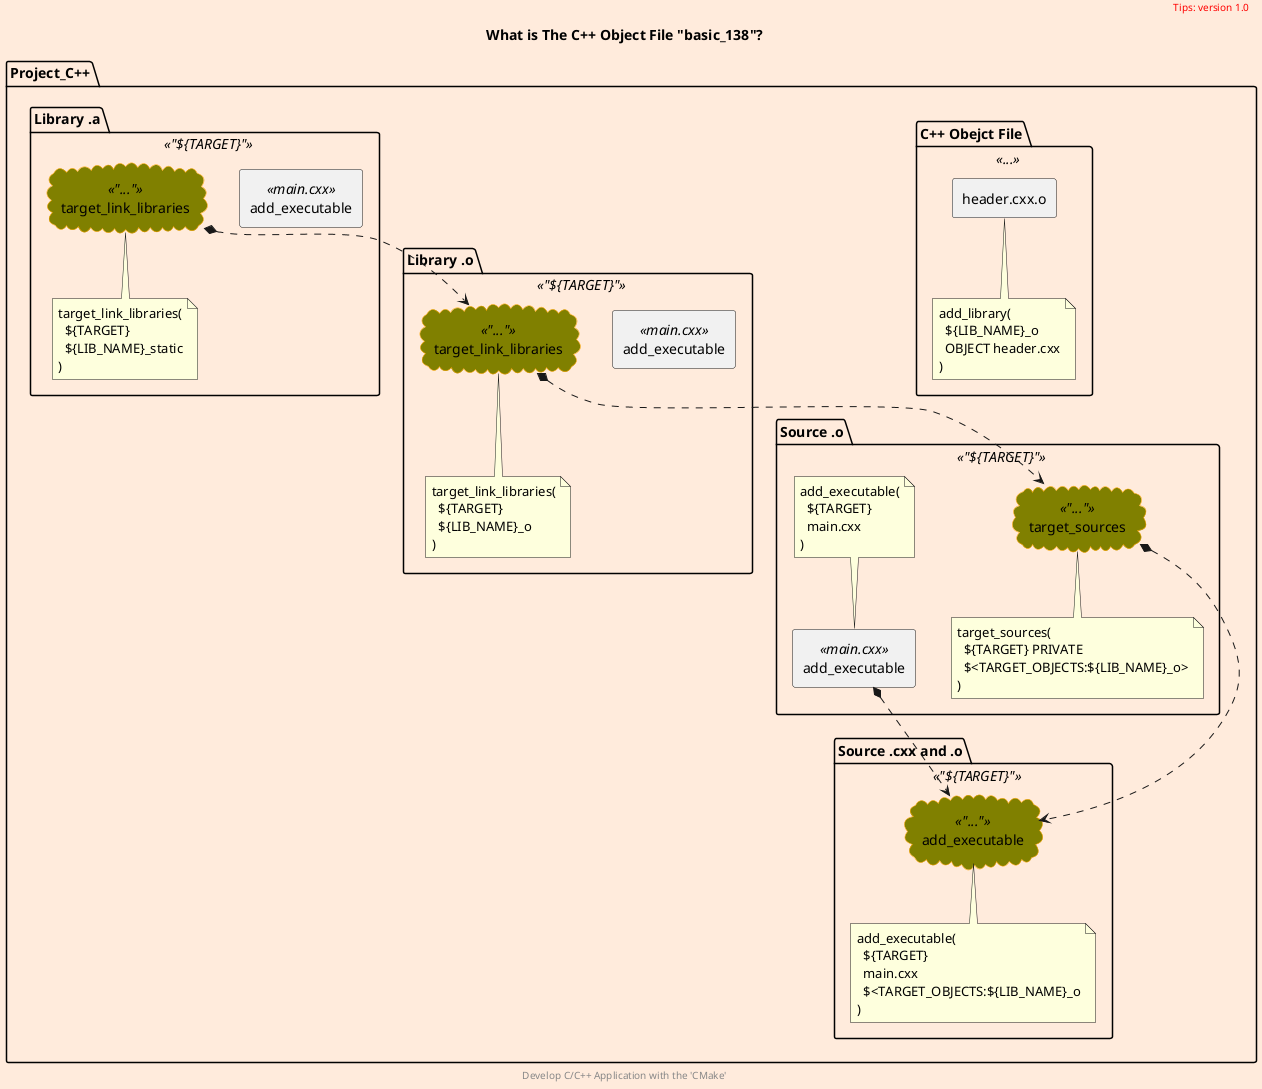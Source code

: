 @startuml what_object_extension
scale 700 width
skinparam backgroundColor #FFEBDC
scale 1

skinparam cloud {
  backgroundColor Olive
  borderColor orange
}

'left to right direction
'top to bottom direction
package Project_C++ as project {
  package "C++ Obejct File" <<...>> as cxx_o {
    rectangle "header.cxx.o" as header_cxx_o
    note bottom of header_cxx_o
      add_library(
        ${LIB_NAME}_o
        OBJECT header.cxx
      )
    endnote
  }

  package "Library .a" <<"${TARGET}">> as lib_static {
    rectangle add_executable <<main.cxx>> as exe_static
    cloud target_link_libraries <<"...">> as link_static
    note bottom of link_static
      target_link_libraries(
        ${TARGET}
        ${LIB_NAME}_static
      )
    endnote
  }
  package "Library .o" <<"${TARGET}">> as lib_object {
    rectangle add_executable <<main.cxx>> as exe_object
    cloud target_link_libraries <<"...">> as link_object
    note bottom of link_object
      target_link_libraries(
        ${TARGET}
        ${LIB_NAME}_o
      )
    endnote
  }
  package "Source .o" <<"${TARGET}">> as lib_source {
    rectangle add_executable <<main.cxx>> as exe_source
    cloud target_sources <<"...">> as link_source
    note bottom of link_source
      target_sources(
        ${TARGET} PRIVATE
        $<TARGET_OBJECTS:${LIB_NAME}_o>
      )
    endnote
    note top of exe_source
      add_executable(
        ${TARGET}
        main.cxx
      )
    endnote
  }
  package "Source .cxx and .o" <<"${TARGET}">> as lib_cxx {
    cloud add_executable <<"...">> as exe_cxx
    note bottom of exe_cxx
      add_executable(
        ${TARGET}
        main.cxx
        $<TARGET_OBJECTS:${LIB_NAME}_o
      )
    endnote
  }
}

'header_cxx_o *--> link_static
'header_cxx_o *--> link_object
'header_cxx_o *--> link_source
'header_cxx_o *--> exe_cxx

'lib_static *--> lib_object
'lib_object *--> lib_source
'lib_source *--> lib_cxx

link_static *..> link_object
link_object *..> link_source
link_source *..> exe_cxx
exe_source *..> exe_cxx



title
What is The C++ Object File "basic_138"?
end title

header
  <font color=red>Tips: version 1.0</font>
endheader

center footer Develop C/C++ Application with the 'CMake'

@enduml